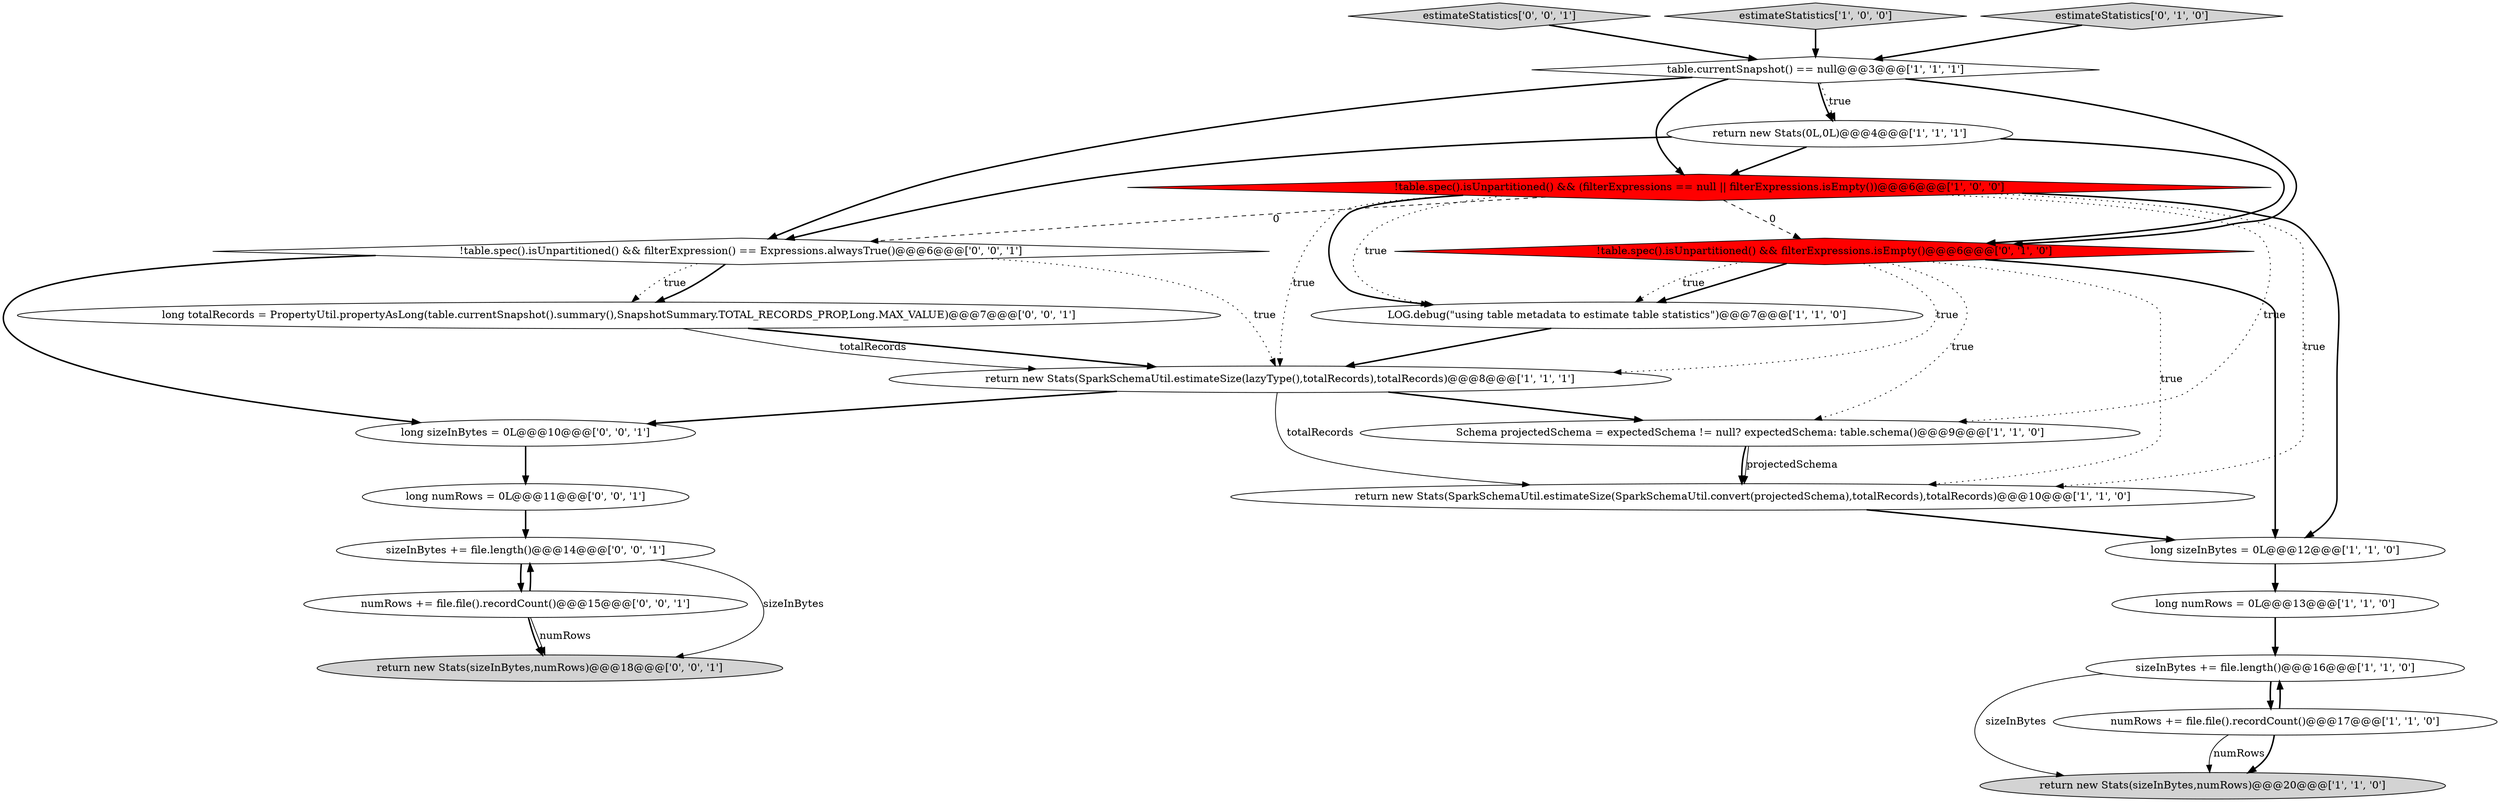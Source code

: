 digraph {
10 [style = filled, label = "return new Stats(0L,0L)@@@4@@@['1', '1', '1']", fillcolor = white, shape = ellipse image = "AAA0AAABBB1BBB"];
7 [style = filled, label = "long numRows = 0L@@@13@@@['1', '1', '0']", fillcolor = white, shape = ellipse image = "AAA0AAABBB1BBB"];
17 [style = filled, label = "!table.spec().isUnpartitioned() && filterExpression() == Expressions.alwaysTrue()@@@6@@@['0', '0', '1']", fillcolor = white, shape = diamond image = "AAA0AAABBB3BBB"];
9 [style = filled, label = "sizeInBytes += file.length()@@@16@@@['1', '1', '0']", fillcolor = white, shape = ellipse image = "AAA0AAABBB1BBB"];
5 [style = filled, label = "Schema projectedSchema = expectedSchema != null? expectedSchema: table.schema()@@@9@@@['1', '1', '0']", fillcolor = white, shape = ellipse image = "AAA0AAABBB1BBB"];
3 [style = filled, label = "table.currentSnapshot() == null@@@3@@@['1', '1', '1']", fillcolor = white, shape = diamond image = "AAA0AAABBB1BBB"];
21 [style = filled, label = "sizeInBytes += file.length()@@@14@@@['0', '0', '1']", fillcolor = white, shape = ellipse image = "AAA0AAABBB3BBB"];
11 [style = filled, label = "!table.spec().isUnpartitioned() && (filterExpressions == null || filterExpressions.isEmpty())@@@6@@@['1', '0', '0']", fillcolor = red, shape = diamond image = "AAA1AAABBB1BBB"];
19 [style = filled, label = "long numRows = 0L@@@11@@@['0', '0', '1']", fillcolor = white, shape = ellipse image = "AAA0AAABBB3BBB"];
16 [style = filled, label = "long sizeInBytes = 0L@@@10@@@['0', '0', '1']", fillcolor = white, shape = ellipse image = "AAA0AAABBB3BBB"];
13 [style = filled, label = "!table.spec().isUnpartitioned() && filterExpressions.isEmpty()@@@6@@@['0', '1', '0']", fillcolor = red, shape = diamond image = "AAA1AAABBB2BBB"];
20 [style = filled, label = "numRows += file.file().recordCount()@@@15@@@['0', '0', '1']", fillcolor = white, shape = ellipse image = "AAA0AAABBB3BBB"];
8 [style = filled, label = "long sizeInBytes = 0L@@@12@@@['1', '1', '0']", fillcolor = white, shape = ellipse image = "AAA0AAABBB1BBB"];
4 [style = filled, label = "LOG.debug(\"using table metadata to estimate table statistics\")@@@7@@@['1', '1', '0']", fillcolor = white, shape = ellipse image = "AAA0AAABBB1BBB"];
18 [style = filled, label = "long totalRecords = PropertyUtil.propertyAsLong(table.currentSnapshot().summary(),SnapshotSummary.TOTAL_RECORDS_PROP,Long.MAX_VALUE)@@@7@@@['0', '0', '1']", fillcolor = white, shape = ellipse image = "AAA0AAABBB3BBB"];
0 [style = filled, label = "return new Stats(sizeInBytes,numRows)@@@20@@@['1', '1', '0']", fillcolor = lightgray, shape = ellipse image = "AAA0AAABBB1BBB"];
2 [style = filled, label = "return new Stats(SparkSchemaUtil.estimateSize(SparkSchemaUtil.convert(projectedSchema),totalRecords),totalRecords)@@@10@@@['1', '1', '0']", fillcolor = white, shape = ellipse image = "AAA0AAABBB1BBB"];
15 [style = filled, label = "estimateStatistics['0', '0', '1']", fillcolor = lightgray, shape = diamond image = "AAA0AAABBB3BBB"];
6 [style = filled, label = "return new Stats(SparkSchemaUtil.estimateSize(lazyType(),totalRecords),totalRecords)@@@8@@@['1', '1', '1']", fillcolor = white, shape = ellipse image = "AAA0AAABBB1BBB"];
22 [style = filled, label = "return new Stats(sizeInBytes,numRows)@@@18@@@['0', '0', '1']", fillcolor = lightgray, shape = ellipse image = "AAA0AAABBB3BBB"];
1 [style = filled, label = "estimateStatistics['1', '0', '0']", fillcolor = lightgray, shape = diamond image = "AAA0AAABBB1BBB"];
12 [style = filled, label = "numRows += file.file().recordCount()@@@17@@@['1', '1', '0']", fillcolor = white, shape = ellipse image = "AAA0AAABBB1BBB"];
14 [style = filled, label = "estimateStatistics['0', '1', '0']", fillcolor = lightgray, shape = diamond image = "AAA0AAABBB2BBB"];
13->6 [style = dotted, label="true"];
14->3 [style = bold, label=""];
17->16 [style = bold, label=""];
17->18 [style = dotted, label="true"];
20->22 [style = solid, label="numRows"];
17->6 [style = dotted, label="true"];
4->6 [style = bold, label=""];
6->2 [style = solid, label="totalRecords"];
11->4 [style = bold, label=""];
3->10 [style = dotted, label="true"];
3->11 [style = bold, label=""];
1->3 [style = bold, label=""];
13->5 [style = dotted, label="true"];
11->5 [style = dotted, label="true"];
10->17 [style = bold, label=""];
11->17 [style = dashed, label="0"];
11->4 [style = dotted, label="true"];
5->2 [style = solid, label="projectedSchema"];
12->0 [style = solid, label="numRows"];
16->19 [style = bold, label=""];
12->9 [style = bold, label=""];
15->3 [style = bold, label=""];
12->0 [style = bold, label=""];
9->0 [style = solid, label="sizeInBytes"];
8->7 [style = bold, label=""];
20->22 [style = bold, label=""];
20->21 [style = bold, label=""];
13->2 [style = dotted, label="true"];
7->9 [style = bold, label=""];
3->10 [style = bold, label=""];
6->5 [style = bold, label=""];
5->2 [style = bold, label=""];
11->13 [style = dashed, label="0"];
11->2 [style = dotted, label="true"];
21->20 [style = bold, label=""];
10->13 [style = bold, label=""];
18->6 [style = bold, label=""];
6->16 [style = bold, label=""];
11->6 [style = dotted, label="true"];
3->13 [style = bold, label=""];
21->22 [style = solid, label="sizeInBytes"];
11->8 [style = bold, label=""];
3->17 [style = bold, label=""];
9->12 [style = bold, label=""];
13->8 [style = bold, label=""];
13->4 [style = bold, label=""];
17->18 [style = bold, label=""];
13->4 [style = dotted, label="true"];
2->8 [style = bold, label=""];
18->6 [style = solid, label="totalRecords"];
10->11 [style = bold, label=""];
19->21 [style = bold, label=""];
}
